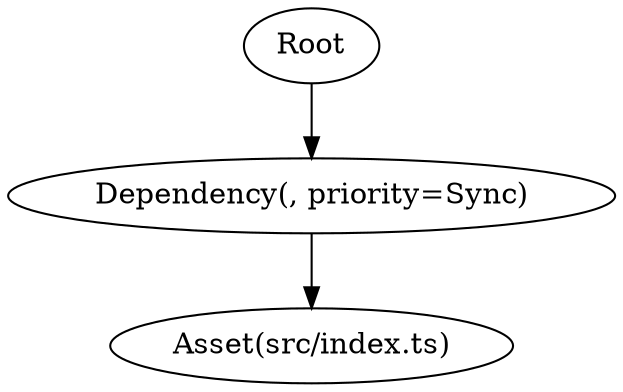 digraph {
    0 [ label = "Root" ]
    1 [ label = "Asset(src/index.ts)" ]
    2 [ label = "Dependency(, priority=Sync)" ]
    0 -> 2 [ label = "" ]
    2 -> 1 [ label = "" ]
}
